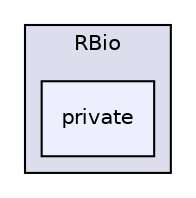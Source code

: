 digraph "libs/SuiteSparse/RBio/RBio/private" {
  compound=true
  node [ fontsize="10", fontname="Helvetica"];
  edge [ labelfontsize="10", labelfontname="Helvetica"];
  subgraph clusterdir_7f32f29fad028f90966bc981057f0168 {
    graph [ bgcolor="#ddddee", pencolor="black", label="RBio" fontname="Helvetica", fontsize="10", URL="dir_7f32f29fad028f90966bc981057f0168.html"]
  dir_84bd5e974de8f76aff95289185e33412 [shape=box, label="private", style="filled", fillcolor="#eeeeff", pencolor="black", URL="dir_84bd5e974de8f76aff95289185e33412.html"];
  }
}
